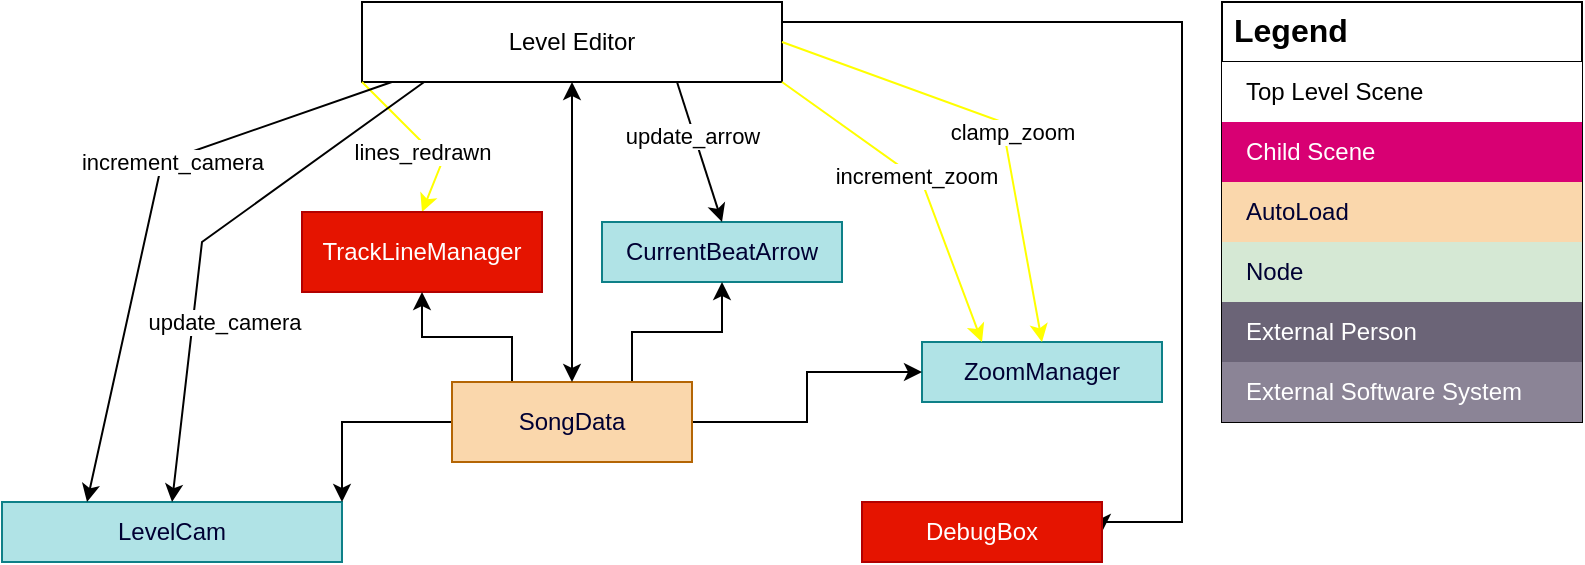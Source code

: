 <mxfile version="28.0.6">
  <diagram name="Page-1" id="fcKIR0Git0Krd9Agw1dE">
    <mxGraphModel dx="806" dy="531" grid="1" gridSize="10" guides="1" tooltips="1" connect="1" arrows="1" fold="1" page="1" pageScale="1" pageWidth="850" pageHeight="1100" math="0" shadow="0">
      <root>
        <mxCell id="0" />
        <mxCell id="1" parent="0" />
        <mxCell id="-hXx0x3643F-0RbUZXs2-7" style="edgeStyle=orthogonalEdgeStyle;rounded=0;orthogonalLoop=1;jettySize=auto;html=1;exitX=1;exitY=0.25;exitDx=0;exitDy=0;entryX=1;entryY=0.5;entryDx=0;entryDy=0;" edge="1" parent="1" source="dGJQIbDZ89uHgfE0ZiGk-3" target="-hXx0x3643F-0RbUZXs2-6">
          <mxGeometry relative="1" as="geometry">
            <mxPoint x="650" y="340" as="targetPoint" />
            <Array as="points">
              <mxPoint x="650" y="90" />
              <mxPoint x="650" y="340" />
            </Array>
          </mxGeometry>
        </mxCell>
        <mxCell id="dGJQIbDZ89uHgfE0ZiGk-3" value="Level Editor" style="rounded=0;whiteSpace=wrap;html=1;" parent="1" vertex="1">
          <mxGeometry x="240" y="80" width="210" height="40" as="geometry" />
        </mxCell>
        <mxCell id="dGJQIbDZ89uHgfE0ZiGk-5" value="" style="endArrow=classic;html=1;rounded=0;exitX=0;exitY=1;exitDx=0;exitDy=0;entryX=0.5;entryY=0;entryDx=0;entryDy=0;strokeColor=#FFFF00;" parent="1" source="dGJQIbDZ89uHgfE0ZiGk-3" target="dGJQIbDZ89uHgfE0ZiGk-6" edge="1">
          <mxGeometry width="50" height="50" relative="1" as="geometry">
            <mxPoint x="130" y="300" as="sourcePoint" />
            <mxPoint x="210" y="260" as="targetPoint" />
            <Array as="points">
              <mxPoint x="280" y="160" />
            </Array>
          </mxGeometry>
        </mxCell>
        <mxCell id="dGJQIbDZ89uHgfE0ZiGk-8" value="lines_redrawn" style="edgeLabel;html=1;align=center;verticalAlign=middle;resizable=0;points=[];" parent="dGJQIbDZ89uHgfE0ZiGk-5" vertex="1" connectable="0">
          <mxGeometry x="0.028" y="2" relative="1" as="geometry">
            <mxPoint x="-2" y="6" as="offset" />
          </mxGeometry>
        </mxCell>
        <mxCell id="dGJQIbDZ89uHgfE0ZiGk-6" value="TrackLineManager" style="rounded=0;whiteSpace=wrap;html=1;fillColor=#e51400;fontColor=#ffffff;strokeColor=#B20000;" parent="1" vertex="1">
          <mxGeometry x="210" y="185" width="120" height="40" as="geometry" />
        </mxCell>
        <mxCell id="dGJQIbDZ89uHgfE0ZiGk-22" value="&lt;font style=&quot;color: rgb(0, 0, 51);&quot;&gt;LevelCam&lt;/font&gt;" style="rounded=0;whiteSpace=wrap;html=1;fillColor=#b0e3e6;strokeColor=#0e8088;" parent="1" vertex="1">
          <mxGeometry x="60" y="330" width="170" height="30" as="geometry" />
        </mxCell>
        <mxCell id="dGJQIbDZ89uHgfE0ZiGk-25" value="increment_camera" style="endArrow=classic;html=1;rounded=0;exitX=0.071;exitY=1;exitDx=0;exitDy=0;exitPerimeter=0;entryX=0.25;entryY=0;entryDx=0;entryDy=0;" parent="1" source="dGJQIbDZ89uHgfE0ZiGk-3" target="dGJQIbDZ89uHgfE0ZiGk-22" edge="1">
          <mxGeometry x="-0.209" y="2" width="50" height="50" relative="1" as="geometry">
            <mxPoint x="270" y="200" as="sourcePoint" />
            <mxPoint x="320" y="150" as="targetPoint" />
            <Array as="points">
              <mxPoint x="140" y="160" />
            </Array>
            <mxPoint as="offset" />
          </mxGeometry>
        </mxCell>
        <mxCell id="dGJQIbDZ89uHgfE0ZiGk-27" value="" style="endArrow=classic;html=1;rounded=0;exitX=0.148;exitY=1;exitDx=0;exitDy=0;exitPerimeter=0;entryX=0.5;entryY=0;entryDx=0;entryDy=0;" parent="1" source="dGJQIbDZ89uHgfE0ZiGk-3" target="dGJQIbDZ89uHgfE0ZiGk-22" edge="1">
          <mxGeometry width="50" height="50" relative="1" as="geometry">
            <mxPoint x="330" y="160" as="sourcePoint" />
            <mxPoint x="380" y="110" as="targetPoint" />
            <Array as="points">
              <mxPoint x="160" y="200" />
            </Array>
          </mxGeometry>
        </mxCell>
        <mxCell id="dGJQIbDZ89uHgfE0ZiGk-28" value="update_camera" style="edgeLabel;html=1;align=center;verticalAlign=middle;resizable=0;points=[];" parent="dGJQIbDZ89uHgfE0ZiGk-27" vertex="1" connectable="0">
          <mxGeometry x="-0.242" y="2" relative="1" as="geometry">
            <mxPoint x="-19" y="59" as="offset" />
          </mxGeometry>
        </mxCell>
        <mxCell id="dGJQIbDZ89uHgfE0ZiGk-32" value="&lt;font style=&quot;color: rgb(0, 0, 51);&quot;&gt;CurrentBeatArrow&lt;/font&gt;" style="rounded=0;whiteSpace=wrap;html=1;fillColor=#b0e3e6;strokeColor=#0e8088;" parent="1" vertex="1">
          <mxGeometry x="360" y="190" width="120" height="30" as="geometry" />
        </mxCell>
        <mxCell id="dGJQIbDZ89uHgfE0ZiGk-33" value="" style="endArrow=classic;html=1;rounded=0;entryX=0.5;entryY=0;entryDx=0;entryDy=0;exitX=0.75;exitY=1;exitDx=0;exitDy=0;" parent="1" source="dGJQIbDZ89uHgfE0ZiGk-3" target="dGJQIbDZ89uHgfE0ZiGk-32" edge="1">
          <mxGeometry width="50" height="50" relative="1" as="geometry">
            <mxPoint x="370" y="180" as="sourcePoint" />
            <mxPoint x="307" y="380" as="targetPoint" />
          </mxGeometry>
        </mxCell>
        <mxCell id="dGJQIbDZ89uHgfE0ZiGk-34" value="update_arrow" style="edgeLabel;html=1;align=center;verticalAlign=middle;resizable=0;points=[];" parent="dGJQIbDZ89uHgfE0ZiGk-33" vertex="1" connectable="0">
          <mxGeometry x="-0.242" y="2" relative="1" as="geometry">
            <mxPoint x="-3" y="1" as="offset" />
          </mxGeometry>
        </mxCell>
        <mxCell id="dGJQIbDZ89uHgfE0ZiGk-35" value="&lt;font style=&quot;color: rgb(0, 0, 51);&quot;&gt;ZoomManager&lt;/font&gt;" style="rounded=0;whiteSpace=wrap;html=1;fillColor=#b0e3e6;strokeColor=#0e8088;" parent="1" vertex="1">
          <mxGeometry x="520" y="250" width="120" height="30" as="geometry" />
        </mxCell>
        <mxCell id="-hXx0x3643F-0RbUZXs2-1" style="edgeStyle=orthogonalEdgeStyle;rounded=0;orthogonalLoop=1;jettySize=auto;html=1;exitX=0.25;exitY=0;exitDx=0;exitDy=0;" edge="1" parent="1" source="dGJQIbDZ89uHgfE0ZiGk-36" target="dGJQIbDZ89uHgfE0ZiGk-6">
          <mxGeometry relative="1" as="geometry" />
        </mxCell>
        <mxCell id="-hXx0x3643F-0RbUZXs2-2" style="edgeStyle=orthogonalEdgeStyle;rounded=0;orthogonalLoop=1;jettySize=auto;html=1;exitX=0;exitY=0.5;exitDx=0;exitDy=0;entryX=1;entryY=0;entryDx=0;entryDy=0;" edge="1" parent="1" source="dGJQIbDZ89uHgfE0ZiGk-36" target="dGJQIbDZ89uHgfE0ZiGk-22">
          <mxGeometry relative="1" as="geometry" />
        </mxCell>
        <mxCell id="-hXx0x3643F-0RbUZXs2-3" style="edgeStyle=orthogonalEdgeStyle;rounded=0;orthogonalLoop=1;jettySize=auto;html=1;exitX=0.75;exitY=0;exitDx=0;exitDy=0;" edge="1" parent="1" source="dGJQIbDZ89uHgfE0ZiGk-36" target="dGJQIbDZ89uHgfE0ZiGk-32">
          <mxGeometry relative="1" as="geometry" />
        </mxCell>
        <mxCell id="-hXx0x3643F-0RbUZXs2-4" style="edgeStyle=orthogonalEdgeStyle;rounded=0;orthogonalLoop=1;jettySize=auto;html=1;exitX=1;exitY=0.5;exitDx=0;exitDy=0;entryX=0;entryY=0.5;entryDx=0;entryDy=0;" edge="1" parent="1" source="dGJQIbDZ89uHgfE0ZiGk-36" target="dGJQIbDZ89uHgfE0ZiGk-35">
          <mxGeometry relative="1" as="geometry" />
        </mxCell>
        <mxCell id="dGJQIbDZ89uHgfE0ZiGk-36" value="&lt;font style=&quot;color: rgb(0, 0, 51);&quot;&gt;SongData&lt;/font&gt;" style="rounded=0;whiteSpace=wrap;html=1;fillColor=#fad7ac;strokeColor=#b46504;" parent="1" vertex="1">
          <mxGeometry x="285" y="270" width="120" height="40" as="geometry" />
        </mxCell>
        <mxCell id="dGJQIbDZ89uHgfE0ZiGk-37" value="" style="endArrow=classic;html=1;rounded=0;exitX=1;exitY=1;exitDx=0;exitDy=0;entryX=0.25;entryY=0;entryDx=0;entryDy=0;strokeColor=#FFFF00;" parent="1" source="dGJQIbDZ89uHgfE0ZiGk-3" target="dGJQIbDZ89uHgfE0ZiGk-35" edge="1">
          <mxGeometry width="50" height="50" relative="1" as="geometry">
            <mxPoint x="480" y="210" as="sourcePoint" />
            <mxPoint x="530" y="160" as="targetPoint" />
            <Array as="points">
              <mxPoint x="520" y="170" />
            </Array>
          </mxGeometry>
        </mxCell>
        <mxCell id="dGJQIbDZ89uHgfE0ZiGk-38" value="increment_zoom" style="edgeLabel;html=1;align=center;verticalAlign=middle;resizable=0;points=[];" parent="dGJQIbDZ89uHgfE0ZiGk-37" vertex="1" connectable="0">
          <mxGeometry x="-0.056" relative="1" as="geometry">
            <mxPoint x="1" as="offset" />
          </mxGeometry>
        </mxCell>
        <mxCell id="dGJQIbDZ89uHgfE0ZiGk-39" value="" style="endArrow=classic;html=1;rounded=0;exitX=1;exitY=0.5;exitDx=0;exitDy=0;entryX=0.5;entryY=0;entryDx=0;entryDy=0;strokeColor=#FFFF00;" parent="1" source="dGJQIbDZ89uHgfE0ZiGk-3" target="dGJQIbDZ89uHgfE0ZiGk-35" edge="1">
          <mxGeometry width="50" height="50" relative="1" as="geometry">
            <mxPoint x="470" y="110" as="sourcePoint" />
            <mxPoint x="550" y="210" as="targetPoint" />
            <Array as="points">
              <mxPoint x="560" y="140" />
            </Array>
          </mxGeometry>
        </mxCell>
        <mxCell id="dGJQIbDZ89uHgfE0ZiGk-40" value="clamp_zoom" style="edgeLabel;html=1;align=center;verticalAlign=middle;resizable=0;points=[];" parent="dGJQIbDZ89uHgfE0ZiGk-39" vertex="1" connectable="0">
          <mxGeometry x="-0.056" relative="1" as="geometry">
            <mxPoint x="13" y="8" as="offset" />
          </mxGeometry>
        </mxCell>
        <mxCell id="dGJQIbDZ89uHgfE0ZiGk-46" value="Legend" style="shape=table;startSize=30;container=1;collapsible=0;childLayout=tableLayout;fontSize=16;align=left;verticalAlign=top;fontStyle=1;spacingLeft=6;spacing=0;resizable=0;" parent="1" vertex="1">
          <mxGeometry x="670" y="80" width="180" height="210" as="geometry" />
        </mxCell>
        <mxCell id="dGJQIbDZ89uHgfE0ZiGk-47" value="" style="shape=tableRow;horizontal=0;startSize=0;swimlaneHead=0;swimlaneBody=0;strokeColor=inherit;top=0;left=0;bottom=0;right=0;collapsible=0;dropTarget=0;fillColor=none;points=[[0,0.5],[1,0.5]];portConstraint=eastwest;fontSize=12;" parent="dGJQIbDZ89uHgfE0ZiGk-46" vertex="1">
          <mxGeometry y="30" width="180" height="30" as="geometry" />
        </mxCell>
        <mxCell id="dGJQIbDZ89uHgfE0ZiGk-48" value="Top Level Scene" style="shape=partialRectangle;html=1;whiteSpace=wrap;connectable=0;overflow=hidden;top=0;left=0;bottom=0;right=0;pointerEvents=1;fontSize=12;align=left;spacingLeft=10;spacingRight=4;" parent="dGJQIbDZ89uHgfE0ZiGk-47" vertex="1">
          <mxGeometry width="180" height="30" as="geometry">
            <mxRectangle width="180" height="30" as="alternateBounds" />
          </mxGeometry>
        </mxCell>
        <mxCell id="dGJQIbDZ89uHgfE0ZiGk-49" value="" style="shape=tableRow;horizontal=0;startSize=0;swimlaneHead=0;swimlaneBody=0;strokeColor=inherit;top=0;left=0;bottom=0;right=0;collapsible=0;dropTarget=0;fillColor=none;points=[[0,0.5],[1,0.5]];portConstraint=eastwest;fontSize=12;" parent="dGJQIbDZ89uHgfE0ZiGk-46" vertex="1">
          <mxGeometry y="60" width="180" height="30" as="geometry" />
        </mxCell>
        <mxCell id="dGJQIbDZ89uHgfE0ZiGk-50" value="Child Scene" style="shape=partialRectangle;html=1;whiteSpace=wrap;connectable=0;strokeColor=#A50040;overflow=hidden;fillColor=#d80073;top=0;left=0;bottom=0;right=0;pointerEvents=1;fontSize=12;align=left;spacingLeft=10;spacingRight=4;fontColor=#ffffff;" parent="dGJQIbDZ89uHgfE0ZiGk-49" vertex="1">
          <mxGeometry width="180" height="30" as="geometry">
            <mxRectangle width="180" height="30" as="alternateBounds" />
          </mxGeometry>
        </mxCell>
        <mxCell id="dGJQIbDZ89uHgfE0ZiGk-51" value="" style="shape=tableRow;horizontal=0;startSize=0;swimlaneHead=0;swimlaneBody=0;strokeColor=inherit;top=0;left=0;bottom=0;right=0;collapsible=0;dropTarget=0;fillColor=none;points=[[0,0.5],[1,0.5]];portConstraint=eastwest;fontSize=12;" parent="dGJQIbDZ89uHgfE0ZiGk-46" vertex="1">
          <mxGeometry y="90" width="180" height="30" as="geometry" />
        </mxCell>
        <mxCell id="dGJQIbDZ89uHgfE0ZiGk-52" value="&lt;font style=&quot;color: rgb(0, 0, 51);&quot;&gt;AutoLoad&lt;/font&gt;" style="shape=partialRectangle;html=1;whiteSpace=wrap;connectable=0;strokeColor=#b46504;overflow=hidden;fillColor=#fad7ac;top=0;left=0;bottom=0;right=0;pointerEvents=1;fontSize=12;align=left;spacingLeft=10;spacingRight=4;" parent="dGJQIbDZ89uHgfE0ZiGk-51" vertex="1">
          <mxGeometry width="180" height="30" as="geometry">
            <mxRectangle width="180" height="30" as="alternateBounds" />
          </mxGeometry>
        </mxCell>
        <mxCell id="dGJQIbDZ89uHgfE0ZiGk-53" value="" style="shape=tableRow;horizontal=0;startSize=0;swimlaneHead=0;swimlaneBody=0;strokeColor=inherit;top=0;left=0;bottom=0;right=0;collapsible=0;dropTarget=0;fillColor=none;points=[[0,0.5],[1,0.5]];portConstraint=eastwest;fontSize=12;" parent="dGJQIbDZ89uHgfE0ZiGk-46" vertex="1">
          <mxGeometry y="120" width="180" height="30" as="geometry" />
        </mxCell>
        <mxCell id="dGJQIbDZ89uHgfE0ZiGk-54" value="&lt;font style=&quot;color: rgb(0, 0, 51);&quot;&gt;Node&lt;/font&gt;" style="shape=partialRectangle;html=1;whiteSpace=wrap;connectable=0;strokeColor=#82b366;overflow=hidden;fillColor=#d5e8d4;top=0;left=0;bottom=0;right=0;pointerEvents=1;fontSize=12;align=left;spacingLeft=10;spacingRight=4;" parent="dGJQIbDZ89uHgfE0ZiGk-53" vertex="1">
          <mxGeometry width="180" height="30" as="geometry">
            <mxRectangle width="180" height="30" as="alternateBounds" />
          </mxGeometry>
        </mxCell>
        <mxCell id="dGJQIbDZ89uHgfE0ZiGk-55" value="" style="shape=tableRow;horizontal=0;startSize=0;swimlaneHead=0;swimlaneBody=0;strokeColor=inherit;top=0;left=0;bottom=0;right=0;collapsible=0;dropTarget=0;fillColor=none;points=[[0,0.5],[1,0.5]];portConstraint=eastwest;fontSize=12;" parent="dGJQIbDZ89uHgfE0ZiGk-46" vertex="1">
          <mxGeometry y="150" width="180" height="30" as="geometry" />
        </mxCell>
        <mxCell id="dGJQIbDZ89uHgfE0ZiGk-56" value="External Person" style="shape=partialRectangle;html=1;whiteSpace=wrap;connectable=0;strokeColor=inherit;overflow=hidden;fillColor=#6b6477;top=0;left=0;bottom=0;right=0;pointerEvents=1;fontSize=12;align=left;fontColor=#FFFFFF;gradientColor=none;spacingLeft=10;spacingRight=4;" parent="dGJQIbDZ89uHgfE0ZiGk-55" vertex="1">
          <mxGeometry width="180" height="30" as="geometry">
            <mxRectangle width="180" height="30" as="alternateBounds" />
          </mxGeometry>
        </mxCell>
        <mxCell id="dGJQIbDZ89uHgfE0ZiGk-57" value="" style="shape=tableRow;horizontal=0;startSize=0;swimlaneHead=0;swimlaneBody=0;strokeColor=inherit;top=0;left=0;bottom=0;right=0;collapsible=0;dropTarget=0;fillColor=none;points=[[0,0.5],[1,0.5]];portConstraint=eastwest;fontSize=12;" parent="dGJQIbDZ89uHgfE0ZiGk-46" vertex="1">
          <mxGeometry y="180" width="180" height="30" as="geometry" />
        </mxCell>
        <mxCell id="dGJQIbDZ89uHgfE0ZiGk-58" value="External Software System" style="shape=partialRectangle;html=1;whiteSpace=wrap;connectable=0;strokeColor=inherit;overflow=hidden;fillColor=#8b8496;top=0;left=0;bottom=0;right=0;pointerEvents=1;fontSize=12;align=left;fontColor=#FFFFFF;gradientColor=none;spacingLeft=10;spacingRight=4;" parent="dGJQIbDZ89uHgfE0ZiGk-57" vertex="1">
          <mxGeometry width="180" height="30" as="geometry">
            <mxRectangle width="180" height="30" as="alternateBounds" />
          </mxGeometry>
        </mxCell>
        <mxCell id="-hXx0x3643F-0RbUZXs2-5" value="" style="endArrow=classic;startArrow=classic;html=1;rounded=0;entryX=0.5;entryY=1;entryDx=0;entryDy=0;exitX=0.5;exitY=0;exitDx=0;exitDy=0;" edge="1" parent="1" source="dGJQIbDZ89uHgfE0ZiGk-36" target="dGJQIbDZ89uHgfE0ZiGk-3">
          <mxGeometry width="50" height="50" relative="1" as="geometry">
            <mxPoint x="370" y="300" as="sourcePoint" />
            <mxPoint x="420" y="250" as="targetPoint" />
          </mxGeometry>
        </mxCell>
        <mxCell id="-hXx0x3643F-0RbUZXs2-6" value="DebugBox" style="rounded=0;whiteSpace=wrap;html=1;fillColor=#e51400;fontColor=#ffffff;strokeColor=#B20000;" vertex="1" parent="1">
          <mxGeometry x="490" y="330" width="120" height="30" as="geometry" />
        </mxCell>
      </root>
    </mxGraphModel>
  </diagram>
</mxfile>
